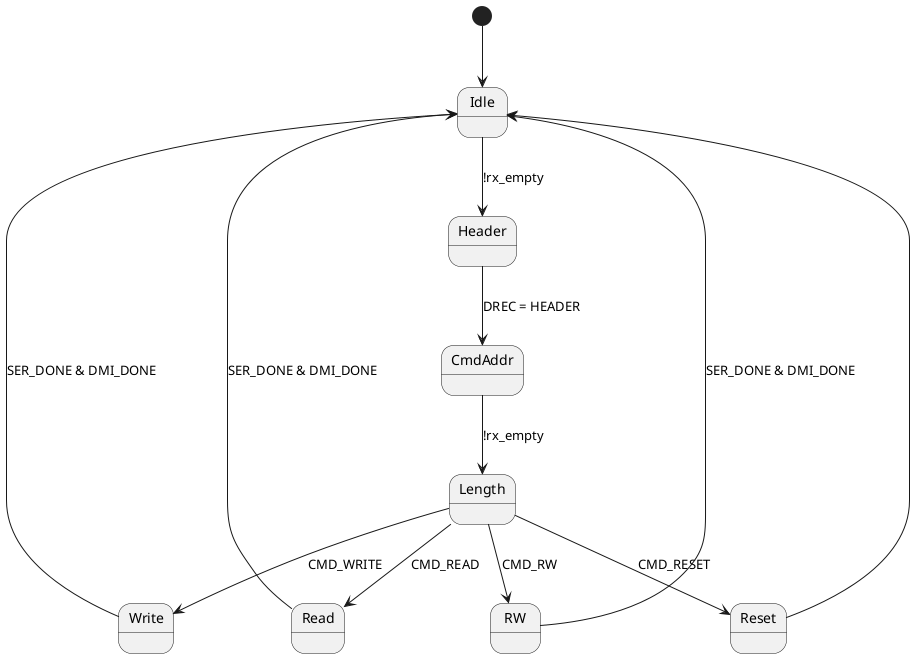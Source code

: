 @startuml

[*] --> Idle
Idle --> Header : !rx_empty
Header --> CmdAddr : DREC = HEADER
CmdAddr --> Length : !rx_empty
Length --> Write : CMD_WRITE
Length --> Read : CMD_READ
Length --> RW : CMD_RW
Length --> Reset : CMD_RESET
Write --> Idle : SER_DONE & DMI_DONE
Read --> Idle : SER_DONE & DMI_DONE
RW --> Idle : SER_DONE & DMI_DONE
Reset --> Idle
@enduml
